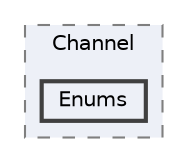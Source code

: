 digraph "SkyWayUnitySDK/Assets/SkyWay/Scripts/Core/Channel/Enums"
{
 // LATEX_PDF_SIZE
  bgcolor="transparent";
  edge [fontname=Helvetica,fontsize=10,labelfontname=Helvetica,labelfontsize=10];
  node [fontname=Helvetica,fontsize=10,shape=box,height=0.2,width=0.4];
  compound=true
  subgraph clusterdir_3085f3a18b83596632deb29167843f1d {
    graph [ bgcolor="#edf0f7", pencolor="grey50", label="Channel", fontname=Helvetica,fontsize=10 style="filled,dashed", URL="dir_3085f3a18b83596632deb29167843f1d.html",tooltip=""]
  dir_6501f6f20597a13f8f0c95d146042748 [label="Enums", fillcolor="#edf0f7", color="grey25", style="filled,bold", URL="dir_6501f6f20597a13f8f0c95d146042748.html",tooltip=""];
  }
}
